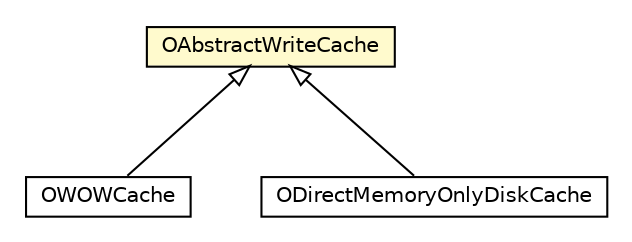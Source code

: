 #!/usr/local/bin/dot
#
# Class diagram 
# Generated by UMLGraph version R5_6-24-gf6e263 (http://www.umlgraph.org/)
#

digraph G {
	edge [fontname="Helvetica",fontsize=10,labelfontname="Helvetica",labelfontsize=10];
	node [fontname="Helvetica",fontsize=10,shape=plaintext];
	nodesep=0.25;
	ranksep=0.5;
	// com.orientechnologies.orient.core.storage.cache.OAbstractWriteCache
	c1464355 [label=<<table title="com.orientechnologies.orient.core.storage.cache.OAbstractWriteCache" border="0" cellborder="1" cellspacing="0" cellpadding="2" port="p" bgcolor="lemonChiffon" href="./OAbstractWriteCache.html">
		<tr><td><table border="0" cellspacing="0" cellpadding="1">
<tr><td align="center" balign="center"> OAbstractWriteCache </td></tr>
		</table></td></tr>
		</table>>, URL="./OAbstractWriteCache.html", fontname="Helvetica", fontcolor="black", fontsize=10.0];
	// com.orientechnologies.orient.core.storage.cache.local.OWOWCache
	c1464371 [label=<<table title="com.orientechnologies.orient.core.storage.cache.local.OWOWCache" border="0" cellborder="1" cellspacing="0" cellpadding="2" port="p" href="./local/OWOWCache.html">
		<tr><td><table border="0" cellspacing="0" cellpadding="1">
<tr><td align="center" balign="center"> OWOWCache </td></tr>
		</table></td></tr>
		</table>>, URL="./local/OWOWCache.html", fontname="Helvetica", fontcolor="black", fontsize=10.0];
	// com.orientechnologies.orient.core.storage.memory.ODirectMemoryOnlyDiskCache
	c1464395 [label=<<table title="com.orientechnologies.orient.core.storage.memory.ODirectMemoryOnlyDiskCache" border="0" cellborder="1" cellspacing="0" cellpadding="2" port="p" href="../memory/ODirectMemoryOnlyDiskCache.html">
		<tr><td><table border="0" cellspacing="0" cellpadding="1">
<tr><td align="center" balign="center"> ODirectMemoryOnlyDiskCache </td></tr>
		</table></td></tr>
		</table>>, URL="../memory/ODirectMemoryOnlyDiskCache.html", fontname="Helvetica", fontcolor="black", fontsize=10.0];
	//com.orientechnologies.orient.core.storage.cache.local.OWOWCache extends com.orientechnologies.orient.core.storage.cache.OAbstractWriteCache
	c1464355:p -> c1464371:p [dir=back,arrowtail=empty];
	//com.orientechnologies.orient.core.storage.memory.ODirectMemoryOnlyDiskCache extends com.orientechnologies.orient.core.storage.cache.OAbstractWriteCache
	c1464355:p -> c1464395:p [dir=back,arrowtail=empty];
}

